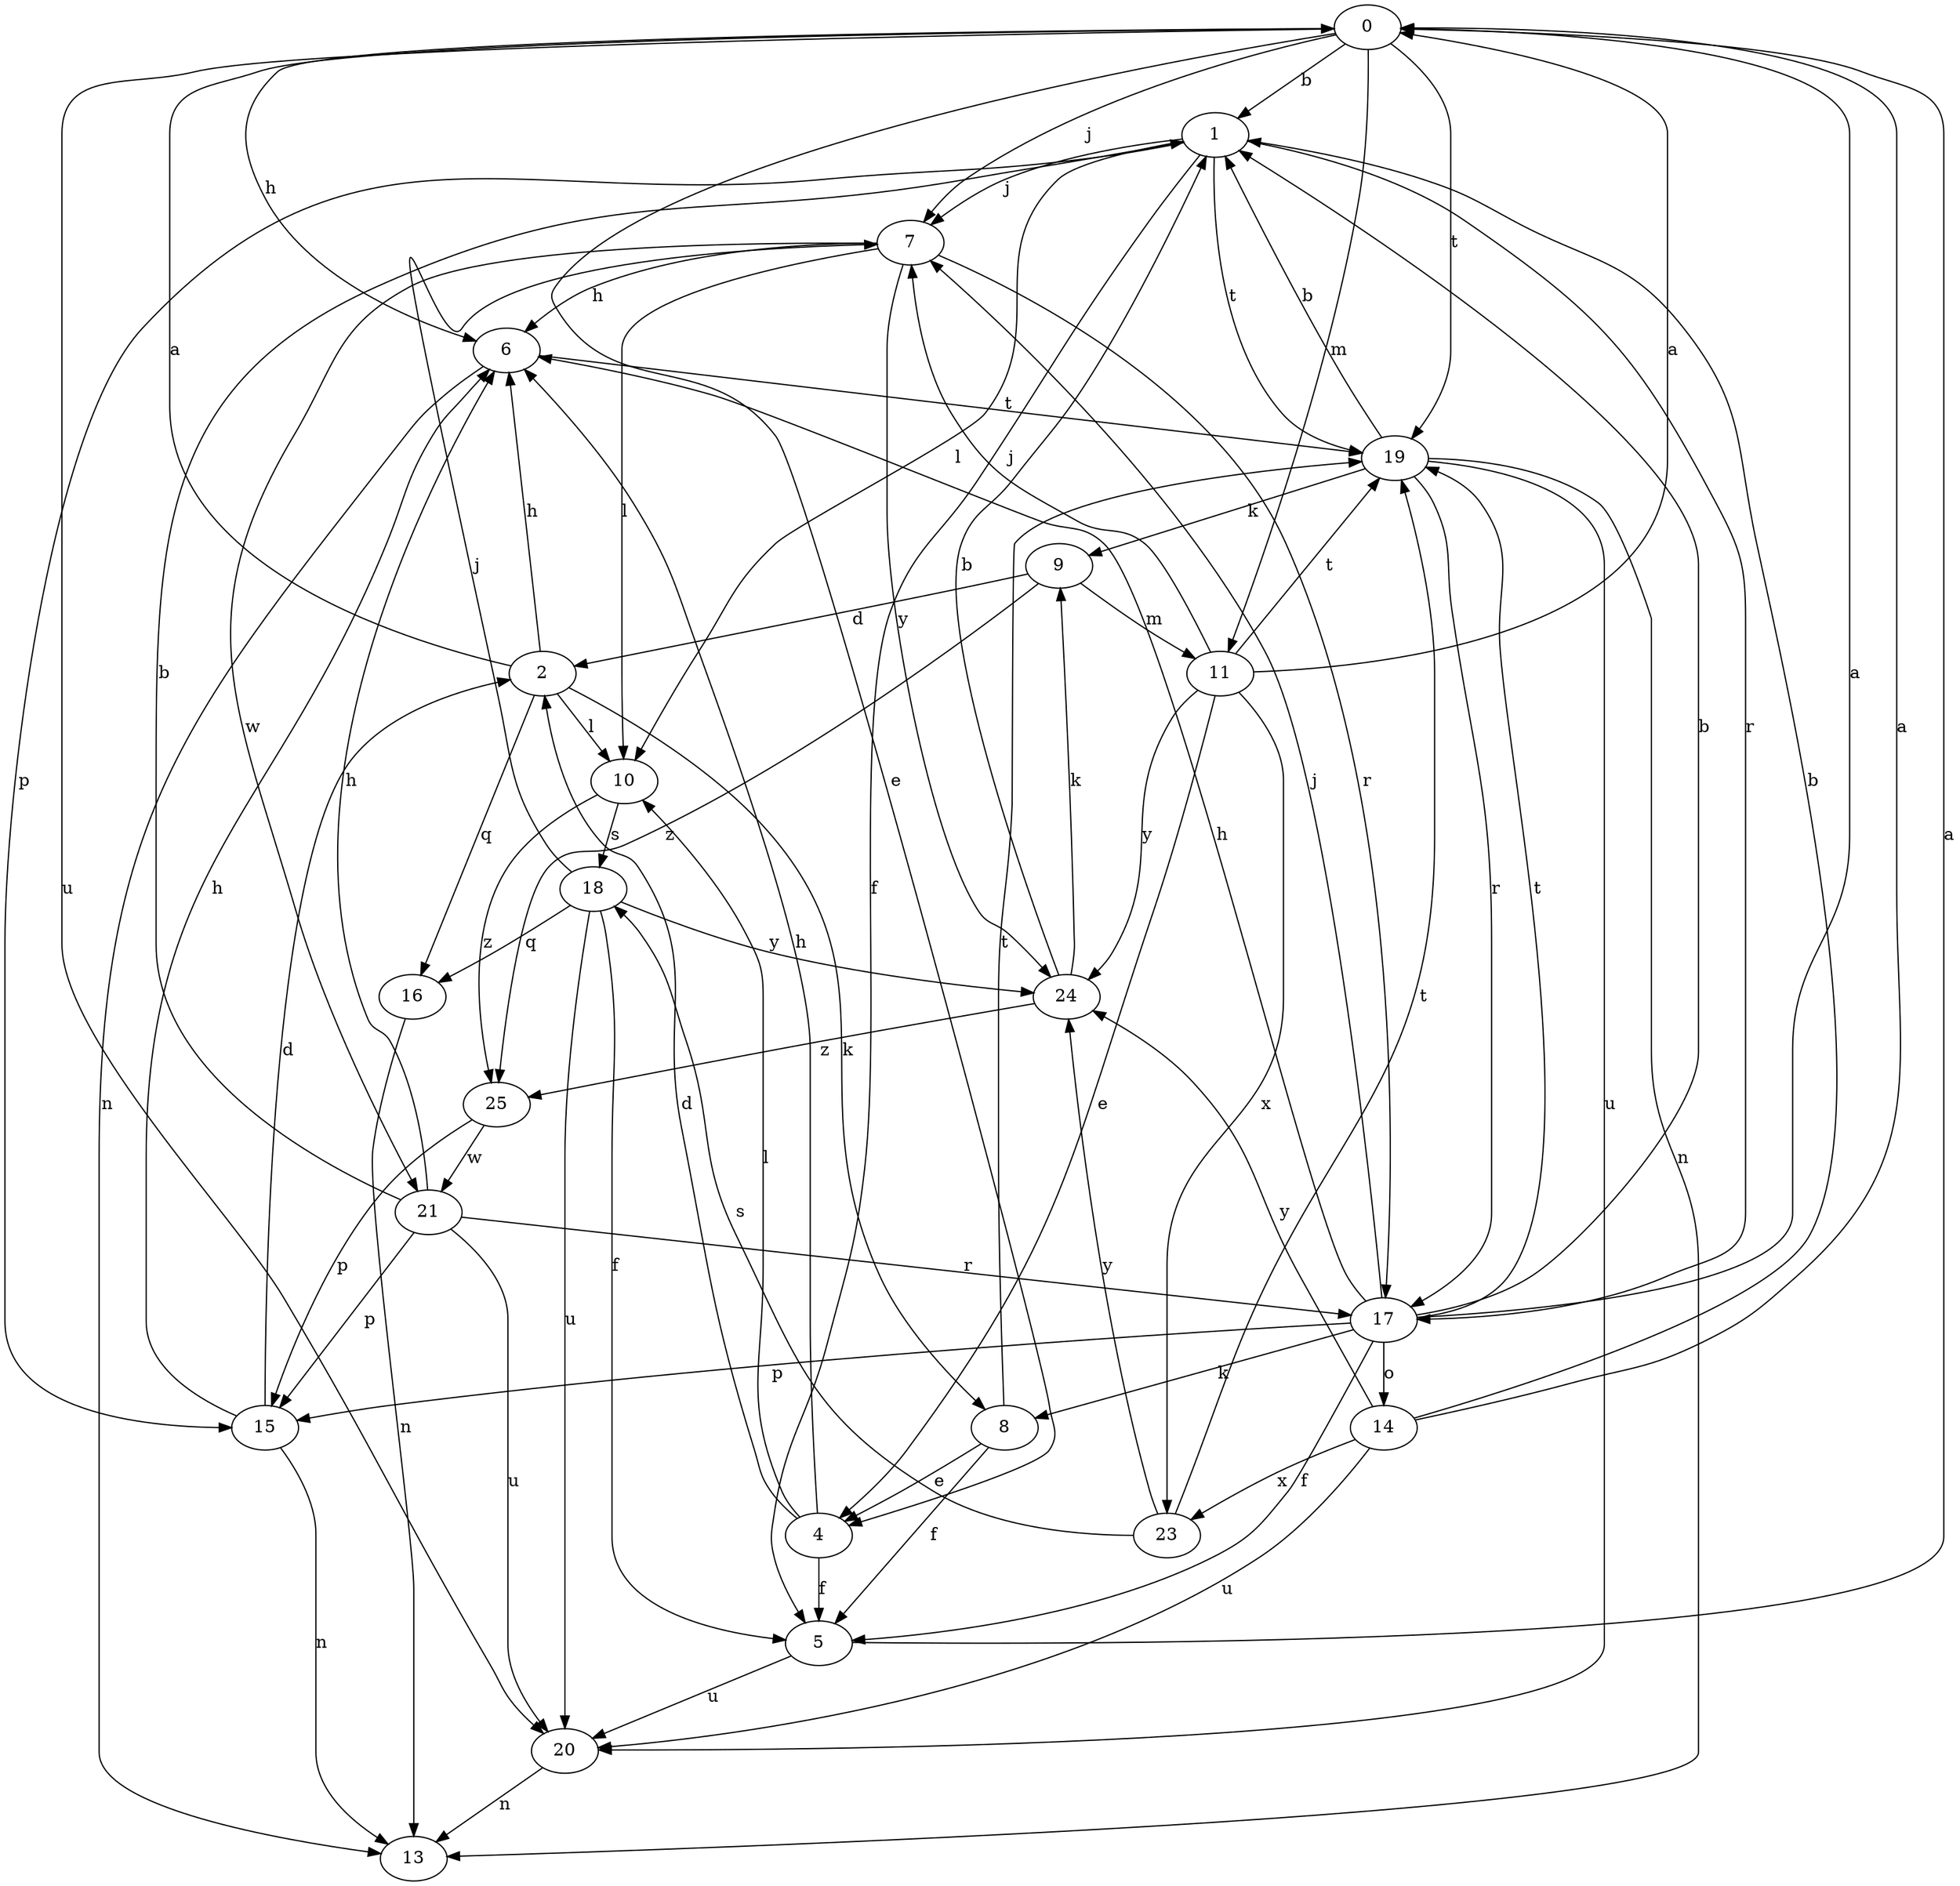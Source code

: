 strict digraph  {
0;
1;
2;
4;
5;
6;
7;
8;
9;
10;
11;
13;
14;
15;
16;
17;
18;
19;
20;
21;
23;
24;
25;
0 -> 1  [label=b];
0 -> 4  [label=e];
0 -> 6  [label=h];
0 -> 7  [label=j];
0 -> 11  [label=m];
0 -> 19  [label=t];
0 -> 20  [label=u];
1 -> 5  [label=f];
1 -> 7  [label=j];
1 -> 10  [label=l];
1 -> 15  [label=p];
1 -> 17  [label=r];
1 -> 19  [label=t];
2 -> 0  [label=a];
2 -> 6  [label=h];
2 -> 8  [label=k];
2 -> 10  [label=l];
2 -> 16  [label=q];
4 -> 2  [label=d];
4 -> 5  [label=f];
4 -> 6  [label=h];
4 -> 10  [label=l];
5 -> 0  [label=a];
5 -> 20  [label=u];
6 -> 13  [label=n];
6 -> 19  [label=t];
7 -> 6  [label=h];
7 -> 10  [label=l];
7 -> 17  [label=r];
7 -> 21  [label=w];
7 -> 24  [label=y];
8 -> 4  [label=e];
8 -> 5  [label=f];
8 -> 19  [label=t];
9 -> 2  [label=d];
9 -> 11  [label=m];
9 -> 25  [label=z];
10 -> 18  [label=s];
10 -> 25  [label=z];
11 -> 0  [label=a];
11 -> 4  [label=e];
11 -> 7  [label=j];
11 -> 19  [label=t];
11 -> 23  [label=x];
11 -> 24  [label=y];
14 -> 0  [label=a];
14 -> 1  [label=b];
14 -> 20  [label=u];
14 -> 23  [label=x];
14 -> 24  [label=y];
15 -> 2  [label=d];
15 -> 6  [label=h];
15 -> 13  [label=n];
16 -> 13  [label=n];
17 -> 0  [label=a];
17 -> 1  [label=b];
17 -> 5  [label=f];
17 -> 6  [label=h];
17 -> 7  [label=j];
17 -> 8  [label=k];
17 -> 14  [label=o];
17 -> 15  [label=p];
17 -> 19  [label=t];
18 -> 5  [label=f];
18 -> 7  [label=j];
18 -> 16  [label=q];
18 -> 20  [label=u];
18 -> 24  [label=y];
19 -> 1  [label=b];
19 -> 9  [label=k];
19 -> 13  [label=n];
19 -> 17  [label=r];
19 -> 20  [label=u];
20 -> 13  [label=n];
21 -> 1  [label=b];
21 -> 6  [label=h];
21 -> 15  [label=p];
21 -> 17  [label=r];
21 -> 20  [label=u];
23 -> 18  [label=s];
23 -> 19  [label=t];
23 -> 24  [label=y];
24 -> 1  [label=b];
24 -> 9  [label=k];
24 -> 25  [label=z];
25 -> 15  [label=p];
25 -> 21  [label=w];
}
